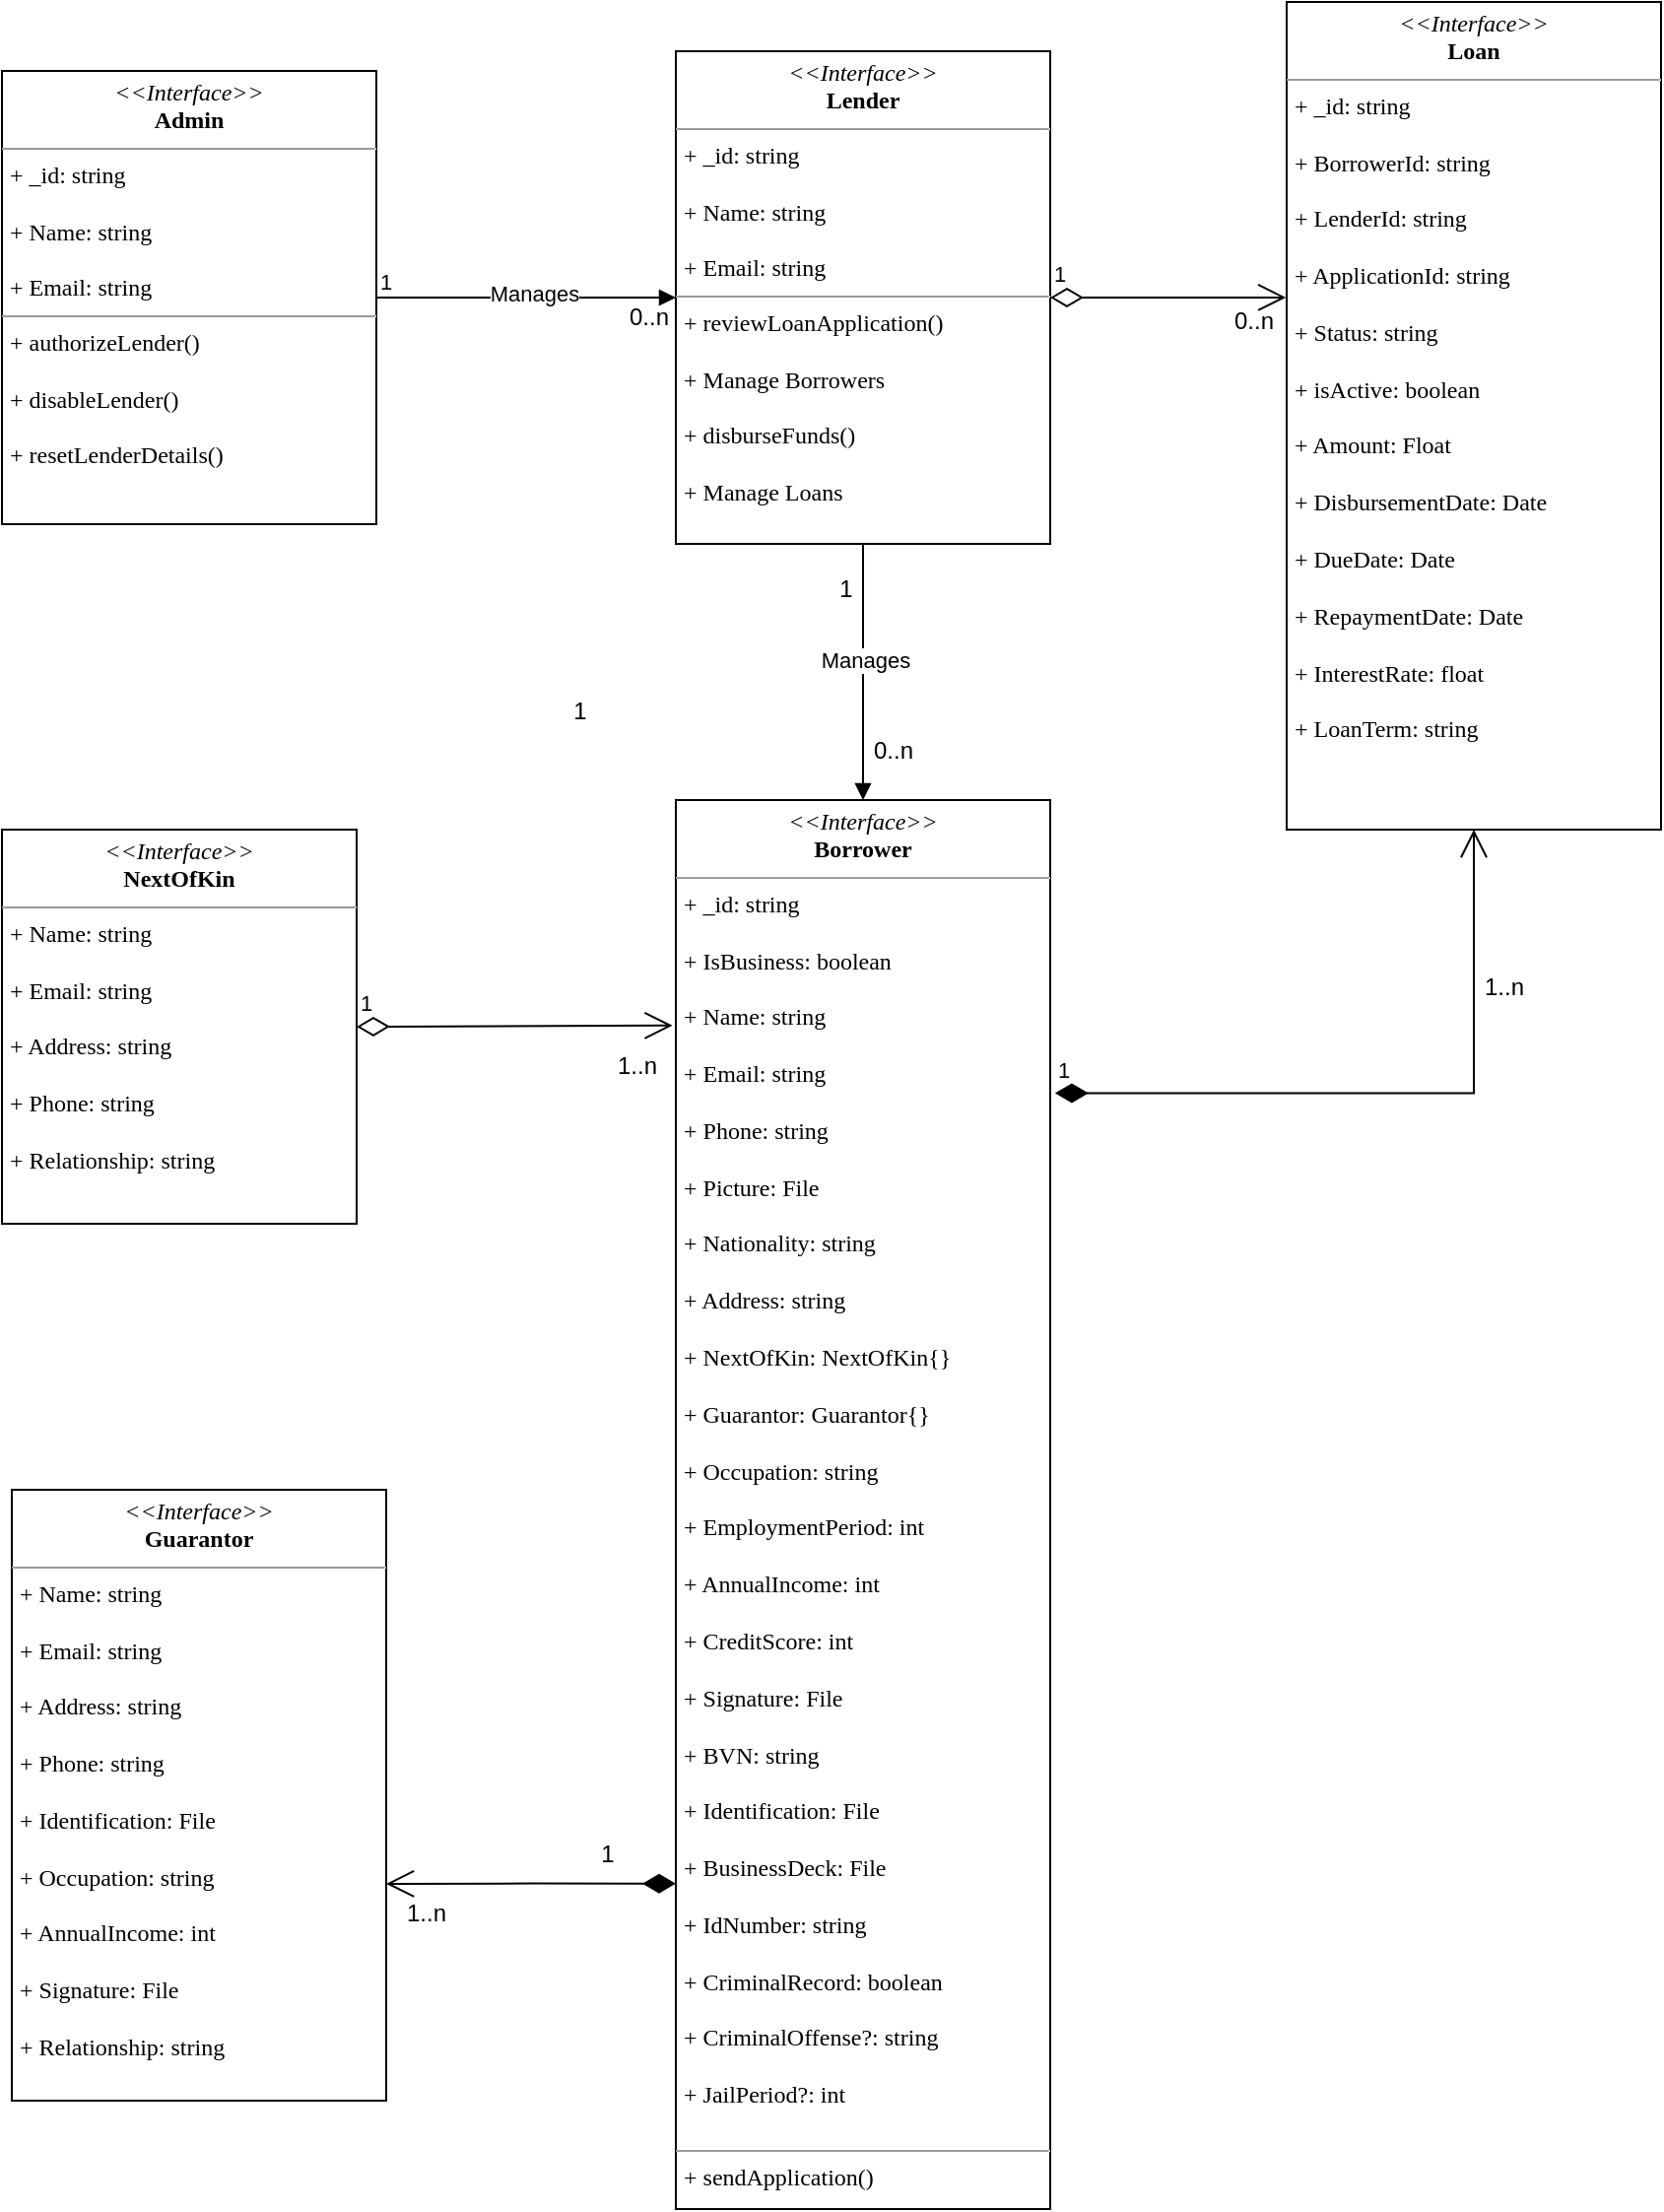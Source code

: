 <mxfile version="22.0.6" type="github">
  <diagram id="C5RBs43oDa-KdzZeNtuy" name="Page-1">
    <mxGraphModel dx="2413" dy="3257" grid="1" gridSize="10" guides="1" tooltips="1" connect="1" arrows="1" fold="1" page="1" pageScale="1" pageWidth="827" pageHeight="1169" math="0" shadow="0">
      <root>
        <mxCell id="WIyWlLk6GJQsqaUBKTNV-0" />
        <mxCell id="WIyWlLk6GJQsqaUBKTNV-1" parent="WIyWlLk6GJQsqaUBKTNV-0" />
        <mxCell id="3tdxItgbCwFwzR9cwCHK-22" value="&lt;p style=&quot;margin:0px;margin-top:4px;text-align:center;&quot;&gt;&lt;font face=&quot;Times New Roman&quot;&gt;&lt;i&gt;&amp;lt;&amp;lt;Interface&amp;gt;&amp;gt;&lt;/i&gt;&lt;br&gt;&lt;b&gt;Lender&lt;/b&gt;&lt;/font&gt;&lt;/p&gt;&lt;hr size=&quot;1&quot;&gt;&lt;p style=&quot;margin:0px;margin-left:4px;&quot;&gt;&lt;font face=&quot;Times New Roman&quot;&gt;+ _id: string&lt;/font&gt;&lt;/p&gt;&lt;p style=&quot;margin:0px;margin-left:4px;&quot;&gt;&lt;font face=&quot;Times New Roman&quot;&gt;&lt;br&gt;+ Name: string&lt;/font&gt;&lt;/p&gt;&lt;p style=&quot;margin:0px;margin-left:4px;&quot;&gt;&lt;font face=&quot;Times New Roman&quot;&gt;&lt;br&gt;&lt;/font&gt;&lt;/p&gt;&lt;p style=&quot;margin:0px;margin-left:4px;&quot;&gt;&lt;font face=&quot;Times New Roman&quot;&gt;+ Email: string&lt;/font&gt;&lt;/p&gt;&lt;hr size=&quot;1&quot;&gt;&lt;p style=&quot;margin:0px;margin-left:4px;&quot;&gt;&lt;font face=&quot;Times New Roman&quot;&gt;+ reviewLoanApplication()&lt;/font&gt;&lt;/p&gt;&lt;p style=&quot;margin:0px;margin-left:4px;&quot;&gt;&lt;font face=&quot;Times New Roman&quot;&gt;&lt;br&gt;&lt;/font&gt;&lt;/p&gt;&lt;p style=&quot;margin:0px;margin-left:4px;&quot;&gt;&lt;font face=&quot;Times New Roman&quot;&gt;+ Manage Borrowers&lt;/font&gt;&lt;/p&gt;&lt;p style=&quot;margin:0px;margin-left:4px;&quot;&gt;&lt;font face=&quot;Times New Roman&quot;&gt;&lt;br&gt;&lt;/font&gt;&lt;/p&gt;&lt;p style=&quot;margin:0px;margin-left:4px;&quot;&gt;&lt;font face=&quot;Times New Roman&quot;&gt;+ disburseFunds()&lt;/font&gt;&lt;/p&gt;&lt;p style=&quot;margin:0px;margin-left:4px;&quot;&gt;&lt;font face=&quot;Times New Roman&quot;&gt;&lt;br&gt;&lt;/font&gt;&lt;/p&gt;&lt;p style=&quot;margin:0px;margin-left:4px;&quot;&gt;&lt;font face=&quot;Times New Roman&quot;&gt;+ Manage Loans&lt;/font&gt;&lt;/p&gt;&lt;p style=&quot;margin:0px;margin-left:4px;&quot;&gt;&lt;br&gt;&lt;/p&gt;" style="verticalAlign=top;align=left;overflow=fill;fontSize=12;fontFamily=Helvetica;html=1;whiteSpace=wrap;" vertex="1" parent="WIyWlLk6GJQsqaUBKTNV-1">
          <mxGeometry x="400" y="-10" width="190" height="250" as="geometry" />
        </mxCell>
        <mxCell id="3tdxItgbCwFwzR9cwCHK-23" value="&lt;p style=&quot;margin:0px;margin-top:4px;text-align:center;&quot;&gt;&lt;font face=&quot;Times New Roman&quot;&gt;&lt;i&gt;&amp;lt;&amp;lt;Interface&amp;gt;&amp;gt;&lt;/i&gt;&lt;br&gt;&lt;b&gt;Borrower&lt;/b&gt;&lt;/font&gt;&lt;/p&gt;&lt;hr size=&quot;1&quot;&gt;&lt;p style=&quot;margin:0px;margin-left:4px;&quot;&gt;&lt;font face=&quot;Times New Roman&quot;&gt;+ _id: string&lt;/font&gt;&lt;/p&gt;&lt;p style=&quot;margin:0px;margin-left:4px;&quot;&gt;&lt;font face=&quot;Times New Roman&quot;&gt;&lt;br&gt;&lt;/font&gt;&lt;/p&gt;&lt;p style=&quot;margin:0px;margin-left:4px;&quot;&gt;&lt;font face=&quot;Times New Roman&quot;&gt;+ IsBusiness: boolean&lt;/font&gt;&lt;/p&gt;&lt;p style=&quot;margin:0px;margin-left:4px;&quot;&gt;&lt;font face=&quot;Times New Roman&quot;&gt;&lt;br&gt;+ Name: string&lt;/font&gt;&lt;/p&gt;&lt;p style=&quot;margin:0px;margin-left:4px;&quot;&gt;&lt;font face=&quot;Times New Roman&quot;&gt;&lt;br&gt;&lt;/font&gt;&lt;/p&gt;&lt;p style=&quot;margin:0px;margin-left:4px;&quot;&gt;&lt;font face=&quot;Times New Roman&quot;&gt;+ Email: string&lt;/font&gt;&lt;/p&gt;&lt;p style=&quot;margin:0px;margin-left:4px;&quot;&gt;&lt;font face=&quot;Times New Roman&quot;&gt;&lt;br&gt;&lt;/font&gt;&lt;/p&gt;&lt;p style=&quot;margin:0px;margin-left:4px;&quot;&gt;&lt;font face=&quot;Times New Roman&quot;&gt;+ Phone: string&lt;/font&gt;&lt;/p&gt;&lt;p style=&quot;margin:0px;margin-left:4px;&quot;&gt;&lt;font face=&quot;Times New Roman&quot;&gt;&lt;br&gt;&lt;/font&gt;&lt;/p&gt;&lt;p style=&quot;margin:0px;margin-left:4px;&quot;&gt;&lt;font face=&quot;Times New Roman&quot;&gt;+ Picture: File&lt;/font&gt;&lt;/p&gt;&lt;p style=&quot;margin:0px;margin-left:4px;&quot;&gt;&lt;font face=&quot;Times New Roman&quot;&gt;&lt;br&gt;&lt;/font&gt;&lt;/p&gt;&lt;p style=&quot;margin:0px;margin-left:4px;&quot;&gt;&lt;font face=&quot;Times New Roman&quot;&gt;+ Nationality: string&lt;/font&gt;&lt;/p&gt;&lt;p style=&quot;margin:0px;margin-left:4px;&quot;&gt;&lt;font face=&quot;Times New Roman&quot;&gt;&lt;br&gt;&lt;/font&gt;&lt;/p&gt;&lt;p style=&quot;margin:0px;margin-left:4px;&quot;&gt;&lt;font face=&quot;Times New Roman&quot;&gt;+ Address: string&lt;/font&gt;&lt;/p&gt;&lt;p style=&quot;margin:0px;margin-left:4px;&quot;&gt;&lt;font face=&quot;Times New Roman&quot;&gt;&lt;br&gt;&lt;/font&gt;&lt;/p&gt;&lt;p style=&quot;margin:0px;margin-left:4px;&quot;&gt;&lt;font face=&quot;Times New Roman&quot;&gt;+ NextOfKin: NextOfKin{}&lt;/font&gt;&lt;/p&gt;&lt;p style=&quot;margin:0px;margin-left:4px;&quot;&gt;&lt;font face=&quot;Times New Roman&quot;&gt;&lt;br&gt;&lt;/font&gt;&lt;/p&gt;&lt;p style=&quot;margin:0px;margin-left:4px;&quot;&gt;&lt;font face=&quot;Times New Roman&quot;&gt;+ Guarantor: Guarantor{}&lt;/font&gt;&lt;/p&gt;&lt;p style=&quot;margin:0px;margin-left:4px;&quot;&gt;&lt;font face=&quot;Times New Roman&quot;&gt;&lt;br&gt;&lt;/font&gt;&lt;/p&gt;&lt;p style=&quot;margin:0px;margin-left:4px;&quot;&gt;&lt;font face=&quot;Times New Roman&quot;&gt;+ Occupation: string&lt;/font&gt;&lt;/p&gt;&lt;p style=&quot;margin:0px;margin-left:4px;&quot;&gt;&lt;font face=&quot;Times New Roman&quot;&gt;&lt;br&gt;&lt;/font&gt;&lt;/p&gt;&lt;p style=&quot;margin:0px;margin-left:4px;&quot;&gt;&lt;font face=&quot;Times New Roman&quot;&gt;+ EmploymentPeriod: int&lt;/font&gt;&lt;/p&gt;&lt;p style=&quot;margin:0px;margin-left:4px;&quot;&gt;&lt;font face=&quot;Times New Roman&quot;&gt;&lt;br&gt;&lt;/font&gt;&lt;/p&gt;&lt;p style=&quot;margin:0px;margin-left:4px;&quot;&gt;&lt;font face=&quot;Times New Roman&quot;&gt;+ AnnualIncome: int&lt;/font&gt;&lt;/p&gt;&lt;p style=&quot;margin:0px;margin-left:4px;&quot;&gt;&lt;font face=&quot;Times New Roman&quot;&gt;&lt;br&gt;&lt;/font&gt;&lt;/p&gt;&lt;p style=&quot;margin:0px;margin-left:4px;&quot;&gt;&lt;font face=&quot;Times New Roman&quot;&gt;+ CreditScore: int&lt;/font&gt;&lt;/p&gt;&lt;p style=&quot;margin:0px;margin-left:4px;&quot;&gt;&lt;font face=&quot;Times New Roman&quot;&gt;&lt;br&gt;&lt;/font&gt;&lt;/p&gt;&lt;p style=&quot;margin:0px;margin-left:4px;&quot;&gt;&lt;font face=&quot;Times New Roman&quot;&gt;+ Signature: File&lt;/font&gt;&lt;/p&gt;&lt;p style=&quot;margin:0px;margin-left:4px;&quot;&gt;&lt;font face=&quot;Times New Roman&quot;&gt;&lt;br&gt;&lt;/font&gt;&lt;/p&gt;&lt;p style=&quot;margin:0px;margin-left:4px;&quot;&gt;&lt;font face=&quot;Times New Roman&quot;&gt;+ BVN: string&lt;/font&gt;&lt;/p&gt;&lt;p style=&quot;margin:0px;margin-left:4px;&quot;&gt;&lt;font face=&quot;Times New Roman&quot;&gt;&lt;br&gt;&lt;/font&gt;&lt;/p&gt;&lt;p style=&quot;margin:0px;margin-left:4px;&quot;&gt;&lt;font face=&quot;Times New Roman&quot;&gt;+ Identification: File&lt;/font&gt;&lt;/p&gt;&lt;p style=&quot;margin:0px;margin-left:4px;&quot;&gt;&lt;font face=&quot;Times New Roman&quot;&gt;&lt;br&gt;&lt;/font&gt;&lt;/p&gt;&lt;p style=&quot;margin:0px;margin-left:4px;&quot;&gt;&lt;font face=&quot;Times New Roman&quot;&gt;+ BusinessDeck: File&lt;/font&gt;&lt;/p&gt;&lt;p style=&quot;margin:0px;margin-left:4px;&quot;&gt;&lt;font face=&quot;Times New Roman&quot;&gt;&lt;br&gt;&lt;/font&gt;&lt;/p&gt;&lt;p style=&quot;margin:0px;margin-left:4px;&quot;&gt;&lt;font face=&quot;Times New Roman&quot;&gt;+ IdNumber: string&lt;/font&gt;&lt;/p&gt;&lt;p style=&quot;margin:0px;margin-left:4px;&quot;&gt;&lt;font face=&quot;Times New Roman&quot;&gt;&lt;br&gt;&lt;/font&gt;&lt;/p&gt;&lt;p style=&quot;margin:0px;margin-left:4px;&quot;&gt;&lt;font face=&quot;Times New Roman&quot;&gt;+ CriminalRecord: boolean&lt;/font&gt;&lt;/p&gt;&lt;p style=&quot;margin:0px;margin-left:4px;&quot;&gt;&lt;font face=&quot;Times New Roman&quot;&gt;&lt;br&gt;&lt;/font&gt;&lt;/p&gt;&lt;p style=&quot;margin:0px;margin-left:4px;&quot;&gt;&lt;font face=&quot;Times New Roman&quot;&gt;+ CriminalOffense?: string&lt;/font&gt;&lt;/p&gt;&lt;p style=&quot;margin:0px;margin-left:4px;&quot;&gt;&lt;font face=&quot;Times New Roman&quot;&gt;&lt;br&gt;&lt;/font&gt;&lt;/p&gt;&lt;p style=&quot;margin:0px;margin-left:4px;&quot;&gt;&lt;font face=&quot;Times New Roman&quot;&gt;+ JailPeriod?: int&lt;/font&gt;&lt;/p&gt;&lt;p style=&quot;margin:0px;margin-left:4px;&quot;&gt;&lt;br&gt;&lt;/p&gt;&lt;hr size=&quot;1&quot;&gt;&lt;p style=&quot;margin:0px;margin-left:4px;&quot;&gt;&lt;font face=&quot;Times New Roman&quot;&gt;+ sendApplication()&lt;/font&gt;&lt;/p&gt;&lt;p style=&quot;margin:0px;margin-left:4px;&quot;&gt;&lt;br&gt;&lt;/p&gt;" style="verticalAlign=top;align=left;overflow=fill;fontSize=12;fontFamily=Helvetica;html=1;whiteSpace=wrap;" vertex="1" parent="WIyWlLk6GJQsqaUBKTNV-1">
          <mxGeometry x="400" y="370" width="190" height="715" as="geometry" />
        </mxCell>
        <mxCell id="3tdxItgbCwFwzR9cwCHK-24" value="&lt;p style=&quot;margin:0px;margin-top:4px;text-align:center;&quot;&gt;&lt;font face=&quot;Times New Roman&quot;&gt;&lt;i&gt;&amp;lt;&amp;lt;Interface&amp;gt;&amp;gt;&lt;/i&gt;&lt;br&gt;&lt;b&gt;Admin&lt;/b&gt;&lt;/font&gt;&lt;/p&gt;&lt;hr size=&quot;1&quot;&gt;&lt;p style=&quot;margin:0px;margin-left:4px;&quot;&gt;&lt;font face=&quot;Times New Roman&quot;&gt;+ _id: string&lt;/font&gt;&lt;/p&gt;&lt;p style=&quot;margin:0px;margin-left:4px;&quot;&gt;&lt;font face=&quot;Times New Roman&quot;&gt;&lt;br&gt;+ Name: string&lt;/font&gt;&lt;/p&gt;&lt;p style=&quot;margin:0px;margin-left:4px;&quot;&gt;&lt;font face=&quot;Times New Roman&quot;&gt;&lt;br&gt;&lt;/font&gt;&lt;/p&gt;&lt;p style=&quot;margin:0px;margin-left:4px;&quot;&gt;&lt;font face=&quot;Times New Roman&quot;&gt;+ Email: string&lt;/font&gt;&lt;/p&gt;&lt;hr size=&quot;1&quot;&gt;&lt;p style=&quot;margin:0px;margin-left:4px;&quot;&gt;&lt;font face=&quot;Times New Roman&quot;&gt;+ authorizeLender()&lt;/font&gt;&lt;/p&gt;&lt;p style=&quot;margin:0px;margin-left:4px;&quot;&gt;&lt;font face=&quot;Times New Roman&quot;&gt;&lt;br&gt;&lt;/font&gt;&lt;/p&gt;&lt;p style=&quot;margin:0px;margin-left:4px;&quot;&gt;&lt;font face=&quot;Times New Roman&quot;&gt;+ disableLender()&lt;/font&gt;&lt;/p&gt;&lt;p style=&quot;margin:0px;margin-left:4px;&quot;&gt;&lt;font face=&quot;Times New Roman&quot;&gt;&lt;br&gt;&lt;/font&gt;&lt;/p&gt;&lt;p style=&quot;margin:0px;margin-left:4px;&quot;&gt;&lt;font face=&quot;Times New Roman&quot;&gt;+ resetLenderDetails()&lt;/font&gt;&lt;/p&gt;&lt;p style=&quot;margin:0px;margin-left:4px;&quot;&gt;&lt;br&gt;&lt;/p&gt;" style="verticalAlign=top;align=left;overflow=fill;fontSize=12;fontFamily=Helvetica;html=1;whiteSpace=wrap;" vertex="1" parent="WIyWlLk6GJQsqaUBKTNV-1">
          <mxGeometry x="58" width="190" height="230" as="geometry" />
        </mxCell>
        <mxCell id="3tdxItgbCwFwzR9cwCHK-25" value="&lt;p style=&quot;margin:0px;margin-top:4px;text-align:center;&quot;&gt;&lt;font face=&quot;Times New Roman&quot;&gt;&lt;i&gt;&amp;lt;&amp;lt;Interface&amp;gt;&amp;gt;&lt;/i&gt;&lt;br&gt;&lt;b&gt;Loan&lt;/b&gt;&lt;/font&gt;&lt;/p&gt;&lt;hr size=&quot;1&quot;&gt;&lt;p style=&quot;margin:0px;margin-left:4px;&quot;&gt;&lt;font face=&quot;Times New Roman&quot;&gt;+ _id: string&lt;/font&gt;&lt;/p&gt;&lt;p style=&quot;margin:0px;margin-left:4px;&quot;&gt;&lt;font face=&quot;Times New Roman&quot;&gt;&lt;br&gt;+ BorrowerId: string&lt;/font&gt;&lt;/p&gt;&lt;p style=&quot;margin:0px;margin-left:4px;&quot;&gt;&lt;font face=&quot;Times New Roman&quot;&gt;&lt;br&gt;&lt;/font&gt;&lt;/p&gt;&lt;p style=&quot;margin:0px;margin-left:4px;&quot;&gt;&lt;font face=&quot;Times New Roman&quot;&gt;+ LenderId: string&lt;/font&gt;&lt;/p&gt;&lt;p style=&quot;margin:0px;margin-left:4px;&quot;&gt;&lt;font face=&quot;Times New Roman&quot;&gt;&lt;br&gt;&lt;/font&gt;&lt;/p&gt;&lt;p style=&quot;margin:0px;margin-left:4px;&quot;&gt;&lt;font face=&quot;Times New Roman&quot;&gt;+ ApplicationId: string&lt;/font&gt;&lt;/p&gt;&lt;p style=&quot;margin:0px;margin-left:4px;&quot;&gt;&lt;font face=&quot;Times New Roman&quot;&gt;&lt;br&gt;&lt;/font&gt;&lt;/p&gt;&lt;p style=&quot;margin:0px;margin-left:4px;&quot;&gt;&lt;font face=&quot;Times New Roman&quot;&gt;+ Status: string&lt;/font&gt;&lt;/p&gt;&lt;p style=&quot;margin:0px;margin-left:4px;&quot;&gt;&lt;font face=&quot;Times New Roman&quot;&gt;&lt;br&gt;&lt;/font&gt;&lt;/p&gt;&lt;p style=&quot;margin:0px;margin-left:4px;&quot;&gt;&lt;font face=&quot;Times New Roman&quot;&gt;+ isActive: boolean&lt;/font&gt;&lt;/p&gt;&lt;p style=&quot;margin:0px;margin-left:4px;&quot;&gt;&lt;font face=&quot;Times New Roman&quot;&gt;&lt;br&gt;&lt;/font&gt;&lt;/p&gt;&lt;p style=&quot;margin:0px;margin-left:4px;&quot;&gt;&lt;font face=&quot;Times New Roman&quot;&gt;+ Amount: Float&lt;/font&gt;&lt;/p&gt;&lt;p style=&quot;margin:0px;margin-left:4px;&quot;&gt;&lt;font face=&quot;Times New Roman&quot;&gt;&lt;br&gt;&lt;/font&gt;&lt;/p&gt;&lt;p style=&quot;margin:0px;margin-left:4px;&quot;&gt;&lt;font face=&quot;Times New Roman&quot;&gt;+ DisbursementDate: Date&lt;/font&gt;&lt;/p&gt;&lt;p style=&quot;margin:0px;margin-left:4px;&quot;&gt;&lt;font face=&quot;Times New Roman&quot;&gt;&lt;br&gt;&lt;/font&gt;&lt;/p&gt;&lt;p style=&quot;margin:0px;margin-left:4px;&quot;&gt;&lt;font face=&quot;Times New Roman&quot;&gt;+ DueDate: Date&lt;/font&gt;&lt;/p&gt;&lt;p style=&quot;margin:0px;margin-left:4px;&quot;&gt;&lt;font face=&quot;Times New Roman&quot;&gt;&lt;br&gt;&lt;/font&gt;&lt;/p&gt;&lt;p style=&quot;margin:0px;margin-left:4px;&quot;&gt;&lt;font face=&quot;Times New Roman&quot;&gt;+ RepaymentDate: Date&lt;/font&gt;&lt;/p&gt;&lt;p style=&quot;margin:0px;margin-left:4px;&quot;&gt;&lt;font face=&quot;Times New Roman&quot;&gt;&lt;br&gt;&lt;/font&gt;&lt;/p&gt;&lt;p style=&quot;margin:0px;margin-left:4px;&quot;&gt;&lt;font face=&quot;Times New Roman&quot;&gt;+ InterestRate: float&lt;/font&gt;&lt;/p&gt;&lt;p style=&quot;margin:0px;margin-left:4px;&quot;&gt;&lt;font face=&quot;Times New Roman&quot;&gt;&lt;br&gt;&lt;/font&gt;&lt;/p&gt;&lt;p style=&quot;margin:0px;margin-left:4px;&quot;&gt;&lt;font face=&quot;Times New Roman&quot;&gt;+ LoanTerm: string&lt;/font&gt;&lt;/p&gt;&lt;p style=&quot;margin:0px;margin-left:4px;&quot;&gt;&lt;font face=&quot;Times New Roman&quot;&gt;&lt;br&gt;&lt;/font&gt;&lt;/p&gt;&lt;p style=&quot;margin:0px;margin-left:4px;&quot;&gt;&lt;br&gt;&lt;/p&gt;" style="verticalAlign=top;align=left;overflow=fill;fontSize=12;fontFamily=Helvetica;html=1;whiteSpace=wrap;" vertex="1" parent="WIyWlLk6GJQsqaUBKTNV-1">
          <mxGeometry x="710" y="-35" width="190" height="420" as="geometry" />
        </mxCell>
        <mxCell id="3tdxItgbCwFwzR9cwCHK-26" value="&lt;p style=&quot;margin:0px;margin-top:4px;text-align:center;&quot;&gt;&lt;font face=&quot;Times New Roman&quot;&gt;&lt;i&gt;&amp;lt;&amp;lt;Interface&amp;gt;&amp;gt;&lt;/i&gt;&lt;br&gt;&lt;b&gt;NextOfKin&lt;/b&gt;&lt;/font&gt;&lt;/p&gt;&lt;hr size=&quot;1&quot;&gt;&lt;p style=&quot;margin:0px;margin-left:4px;&quot;&gt;&lt;span style=&quot;font-family: &amp;quot;Times New Roman&amp;quot;; background-color: initial;&quot;&gt;+ Name: string&lt;/span&gt;&lt;br&gt;&lt;/p&gt;&lt;p style=&quot;margin:0px;margin-left:4px;&quot;&gt;&lt;font face=&quot;Times New Roman&quot;&gt;&lt;br&gt;&lt;/font&gt;&lt;/p&gt;&lt;p style=&quot;margin:0px;margin-left:4px;&quot;&gt;&lt;font face=&quot;Times New Roman&quot;&gt;+ Email: string&lt;/font&gt;&lt;/p&gt;&lt;p style=&quot;margin:0px;margin-left:4px;&quot;&gt;&lt;font face=&quot;Times New Roman&quot;&gt;&lt;br&gt;&lt;/font&gt;&lt;/p&gt;&lt;p style=&quot;margin:0px;margin-left:4px;&quot;&gt;&lt;font face=&quot;Times New Roman&quot;&gt;+ Address: string&lt;/font&gt;&lt;/p&gt;&lt;p style=&quot;margin:0px;margin-left:4px;&quot;&gt;&lt;font face=&quot;Times New Roman&quot;&gt;&lt;br&gt;&lt;/font&gt;&lt;/p&gt;&lt;p style=&quot;margin:0px;margin-left:4px;&quot;&gt;&lt;font face=&quot;Times New Roman&quot;&gt;+ Phone: string&lt;/font&gt;&lt;/p&gt;&lt;p style=&quot;margin:0px;margin-left:4px;&quot;&gt;&lt;font face=&quot;Times New Roman&quot;&gt;&lt;br&gt;&lt;/font&gt;&lt;/p&gt;&lt;p style=&quot;margin:0px;margin-left:4px;&quot;&gt;&lt;font face=&quot;Times New Roman&quot;&gt;+ Relationship: string&lt;/font&gt;&lt;/p&gt;" style="verticalAlign=top;align=left;overflow=fill;fontSize=12;fontFamily=Helvetica;html=1;whiteSpace=wrap;" vertex="1" parent="WIyWlLk6GJQsqaUBKTNV-1">
          <mxGeometry x="58" y="385" width="180" height="200" as="geometry" />
        </mxCell>
        <mxCell id="3tdxItgbCwFwzR9cwCHK-27" value="&lt;p style=&quot;margin:0px;margin-top:4px;text-align:center;&quot;&gt;&lt;font face=&quot;Times New Roman&quot;&gt;&lt;i&gt;&amp;lt;&amp;lt;Interface&amp;gt;&amp;gt;&lt;/i&gt;&lt;br&gt;&lt;b&gt;Guarantor&lt;/b&gt;&lt;/font&gt;&lt;/p&gt;&lt;hr size=&quot;1&quot;&gt;&lt;p style=&quot;margin:0px;margin-left:4px;&quot;&gt;&lt;span style=&quot;font-family: &amp;quot;Times New Roman&amp;quot;; background-color: initial;&quot;&gt;+ Name: string&lt;/span&gt;&lt;/p&gt;&lt;p style=&quot;margin:0px;margin-left:4px;&quot;&gt;&lt;font face=&quot;Times New Roman&quot;&gt;&lt;br&gt;&lt;/font&gt;&lt;/p&gt;&lt;p style=&quot;margin:0px;margin-left:4px;&quot;&gt;&lt;font face=&quot;Times New Roman&quot;&gt;+ Email: string&lt;/font&gt;&lt;/p&gt;&lt;p style=&quot;margin:0px;margin-left:4px;&quot;&gt;&lt;font face=&quot;Times New Roman&quot;&gt;&lt;br&gt;&lt;/font&gt;&lt;/p&gt;&lt;p style=&quot;border-color: var(--border-color); margin: 0px 0px 0px 4px;&quot;&gt;&lt;font style=&quot;border-color: var(--border-color);&quot; face=&quot;Times New Roman&quot;&gt;+ Address: string&lt;/font&gt;&lt;/p&gt;&lt;p style=&quot;border-color: var(--border-color); margin: 0px 0px 0px 4px;&quot;&gt;&lt;font style=&quot;border-color: var(--border-color);&quot; face=&quot;Times New Roman&quot;&gt;&lt;br style=&quot;border-color: var(--border-color);&quot;&gt;&lt;/font&gt;&lt;/p&gt;&lt;p style=&quot;border-color: var(--border-color); margin: 0px 0px 0px 4px;&quot;&gt;&lt;font style=&quot;border-color: var(--border-color);&quot; face=&quot;Times New Roman&quot;&gt;+ Phone: string&lt;/font&gt;&lt;/p&gt;&lt;p style=&quot;border-color: var(--border-color); margin: 0px 0px 0px 4px;&quot;&gt;&lt;font style=&quot;border-color: var(--border-color);&quot; face=&quot;Times New Roman&quot;&gt;&lt;br&gt;&lt;/font&gt;&lt;/p&gt;&lt;p style=&quot;border-color: var(--border-color); margin: 0px 0px 0px 4px;&quot;&gt;&lt;font style=&quot;border-color: var(--border-color);&quot; face=&quot;Times New Roman&quot;&gt;+ Identification: File&lt;/font&gt;&lt;/p&gt;&lt;p style=&quot;border-color: var(--border-color); margin: 0px 0px 0px 4px;&quot;&gt;&lt;font style=&quot;border-color: var(--border-color);&quot; face=&quot;Times New Roman&quot;&gt;&lt;br&gt;&lt;/font&gt;&lt;/p&gt;&lt;p style=&quot;border-color: var(--border-color); margin: 0px 0px 0px 4px;&quot;&gt;&lt;font style=&quot;border-color: var(--border-color);&quot; face=&quot;Times New Roman&quot;&gt;+ Occupation: string&lt;/font&gt;&lt;/p&gt;&lt;p style=&quot;border-color: var(--border-color); margin: 0px 0px 0px 4px;&quot;&gt;&lt;font style=&quot;border-color: var(--border-color);&quot; face=&quot;Times New Roman&quot;&gt;&lt;br&gt;&lt;/font&gt;&lt;/p&gt;&lt;p style=&quot;border-color: var(--border-color); margin: 0px 0px 0px 4px;&quot;&gt;&lt;font style=&quot;border-color: var(--border-color);&quot; face=&quot;Times New Roman&quot;&gt;+ AnnualIncome: int&lt;/font&gt;&lt;/p&gt;&lt;p style=&quot;border-color: var(--border-color); margin: 0px 0px 0px 4px;&quot;&gt;&lt;font style=&quot;border-color: var(--border-color);&quot; face=&quot;Times New Roman&quot;&gt;&lt;br&gt;&lt;/font&gt;&lt;/p&gt;&lt;p style=&quot;border-color: var(--border-color); margin: 0px 0px 0px 4px;&quot;&gt;&lt;font style=&quot;border-color: var(--border-color);&quot; face=&quot;Times New Roman&quot;&gt;+ Signature: File&lt;/font&gt;&lt;/p&gt;&lt;p style=&quot;border-color: var(--border-color); margin: 0px 0px 0px 4px;&quot;&gt;&lt;font style=&quot;border-color: var(--border-color);&quot; face=&quot;Times New Roman&quot;&gt;&lt;br&gt;&lt;/font&gt;&lt;/p&gt;&lt;p style=&quot;border-color: var(--border-color); margin: 0px 0px 0px 4px;&quot;&gt;&lt;font face=&quot;Times New Roman&quot;&gt;+ Relationship: string&lt;/font&gt;&lt;/p&gt;&lt;p style=&quot;margin:0px;margin-left:4px;&quot;&gt;&lt;br&gt;&lt;/p&gt;" style="verticalAlign=top;align=left;overflow=fill;fontSize=12;fontFamily=Helvetica;html=1;whiteSpace=wrap;" vertex="1" parent="WIyWlLk6GJQsqaUBKTNV-1">
          <mxGeometry x="63" y="720" width="190" height="310" as="geometry" />
        </mxCell>
        <mxCell id="3tdxItgbCwFwzR9cwCHK-33" value="" style="endArrow=block;endFill=1;html=1;edgeStyle=orthogonalEdgeStyle;align=left;verticalAlign=top;rounded=0;exitX=1;exitY=0.5;exitDx=0;exitDy=0;entryX=0;entryY=0.5;entryDx=0;entryDy=0;" edge="1" parent="WIyWlLk6GJQsqaUBKTNV-1" source="3tdxItgbCwFwzR9cwCHK-24" target="3tdxItgbCwFwzR9cwCHK-22">
          <mxGeometry x="-1" relative="1" as="geometry">
            <mxPoint x="290" y="104.5" as="sourcePoint" />
            <mxPoint x="450" y="104.5" as="targetPoint" />
          </mxGeometry>
        </mxCell>
        <mxCell id="3tdxItgbCwFwzR9cwCHK-34" value="1" style="edgeLabel;resizable=0;html=1;align=left;verticalAlign=bottom;" connectable="0" vertex="1" parent="3tdxItgbCwFwzR9cwCHK-33">
          <mxGeometry x="-1" relative="1" as="geometry" />
        </mxCell>
        <mxCell id="3tdxItgbCwFwzR9cwCHK-35" value="Manages" style="edgeLabel;html=1;align=center;verticalAlign=middle;resizable=0;points=[];" vertex="1" connectable="0" parent="3tdxItgbCwFwzR9cwCHK-33">
          <mxGeometry x="0.046" y="2" relative="1" as="geometry">
            <mxPoint as="offset" />
          </mxGeometry>
        </mxCell>
        <mxCell id="3tdxItgbCwFwzR9cwCHK-36" value="0..n" style="text;html=1;align=center;verticalAlign=middle;resizable=0;points=[];autosize=1;strokeColor=none;fillColor=none;" vertex="1" parent="WIyWlLk6GJQsqaUBKTNV-1">
          <mxGeometry x="366" y="110" width="40" height="30" as="geometry" />
        </mxCell>
        <mxCell id="3tdxItgbCwFwzR9cwCHK-37" value="" style="endArrow=block;endFill=1;html=1;edgeStyle=orthogonalEdgeStyle;align=left;verticalAlign=top;rounded=0;exitX=0.5;exitY=1;exitDx=0;exitDy=0;entryX=0.5;entryY=0;entryDx=0;entryDy=0;" edge="1" parent="WIyWlLk6GJQsqaUBKTNV-1" source="3tdxItgbCwFwzR9cwCHK-22" target="3tdxItgbCwFwzR9cwCHK-23">
          <mxGeometry x="-1" relative="1" as="geometry">
            <mxPoint x="460" y="300" as="sourcePoint" />
            <mxPoint x="620" y="300" as="targetPoint" />
            <mxPoint as="offset" />
          </mxGeometry>
        </mxCell>
        <mxCell id="3tdxItgbCwFwzR9cwCHK-42" value="Manages" style="edgeLabel;html=1;align=center;verticalAlign=middle;resizable=0;points=[];" vertex="1" connectable="0" parent="3tdxItgbCwFwzR9cwCHK-37">
          <mxGeometry x="-0.1" y="1" relative="1" as="geometry">
            <mxPoint as="offset" />
          </mxGeometry>
        </mxCell>
        <mxCell id="3tdxItgbCwFwzR9cwCHK-40" value="1" style="text;html=1;align=center;verticalAlign=middle;resizable=0;points=[];autosize=1;strokeColor=none;fillColor=none;" vertex="1" parent="WIyWlLk6GJQsqaUBKTNV-1">
          <mxGeometry x="471" y="248" width="30" height="30" as="geometry" />
        </mxCell>
        <mxCell id="3tdxItgbCwFwzR9cwCHK-43" value="0..n" style="text;html=1;align=center;verticalAlign=middle;resizable=0;points=[];autosize=1;strokeColor=none;fillColor=none;" vertex="1" parent="WIyWlLk6GJQsqaUBKTNV-1">
          <mxGeometry x="490" y="330" width="40" height="30" as="geometry" />
        </mxCell>
        <mxCell id="3tdxItgbCwFwzR9cwCHK-47" value="1..n" style="text;html=1;align=center;verticalAlign=middle;resizable=0;points=[];autosize=1;strokeColor=none;fillColor=none;" vertex="1" parent="WIyWlLk6GJQsqaUBKTNV-1">
          <mxGeometry x="253" y="920" width="40" height="30" as="geometry" />
        </mxCell>
        <mxCell id="3tdxItgbCwFwzR9cwCHK-50" value="" style="endArrow=open;html=1;endSize=12;startArrow=diamondThin;startSize=14;startFill=1;edgeStyle=orthogonalEdgeStyle;align=left;verticalAlign=bottom;rounded=0;entryX=1;entryY=0.645;entryDx=0;entryDy=0;entryPerimeter=0;exitX=0;exitY=0.769;exitDx=0;exitDy=0;exitPerimeter=0;" edge="1" parent="WIyWlLk6GJQsqaUBKTNV-1" source="3tdxItgbCwFwzR9cwCHK-23" target="3tdxItgbCwFwzR9cwCHK-27">
          <mxGeometry x="-1" y="3" relative="1" as="geometry">
            <mxPoint x="326" y="920" as="sourcePoint" />
            <mxPoint x="160" y="920" as="targetPoint" />
            <Array as="points" />
          </mxGeometry>
        </mxCell>
        <mxCell id="3tdxItgbCwFwzR9cwCHK-53" value="1" style="text;html=1;align=center;verticalAlign=middle;resizable=0;points=[];autosize=1;strokeColor=none;fillColor=none;" vertex="1" parent="WIyWlLk6GJQsqaUBKTNV-1">
          <mxGeometry x="350" y="890" width="30" height="30" as="geometry" />
        </mxCell>
        <mxCell id="3tdxItgbCwFwzR9cwCHK-54" value="1" style="text;html=1;align=center;verticalAlign=middle;resizable=0;points=[];autosize=1;strokeColor=none;fillColor=none;" vertex="1" parent="WIyWlLk6GJQsqaUBKTNV-1">
          <mxGeometry x="336" y="310" width="30" height="30" as="geometry" />
        </mxCell>
        <mxCell id="3tdxItgbCwFwzR9cwCHK-55" value="1..n" style="text;html=1;align=center;verticalAlign=middle;resizable=0;points=[];autosize=1;strokeColor=none;fillColor=none;" vertex="1" parent="WIyWlLk6GJQsqaUBKTNV-1">
          <mxGeometry x="360" y="490" width="40" height="30" as="geometry" />
        </mxCell>
        <mxCell id="3tdxItgbCwFwzR9cwCHK-56" value="1" style="endArrow=open;html=1;endSize=12;startArrow=diamondThin;startSize=14;startFill=0;edgeStyle=orthogonalEdgeStyle;align=left;verticalAlign=bottom;rounded=0;entryX=-0.002;entryY=0.357;entryDx=0;entryDy=0;entryPerimeter=0;" edge="1" parent="WIyWlLk6GJQsqaUBKTNV-1" source="3tdxItgbCwFwzR9cwCHK-22" target="3tdxItgbCwFwzR9cwCHK-25">
          <mxGeometry x="-1" y="3" relative="1" as="geometry">
            <mxPoint x="590" y="115" as="sourcePoint" />
            <mxPoint x="750" y="115" as="targetPoint" />
          </mxGeometry>
        </mxCell>
        <mxCell id="3tdxItgbCwFwzR9cwCHK-57" value="1" style="endArrow=open;html=1;endSize=12;startArrow=diamondThin;startSize=14;startFill=1;edgeStyle=orthogonalEdgeStyle;align=left;verticalAlign=bottom;rounded=0;entryX=0.5;entryY=1;entryDx=0;entryDy=0;exitX=1.013;exitY=0.208;exitDx=0;exitDy=0;exitPerimeter=0;" edge="1" parent="WIyWlLk6GJQsqaUBKTNV-1" source="3tdxItgbCwFwzR9cwCHK-23" target="3tdxItgbCwFwzR9cwCHK-25">
          <mxGeometry x="-1" y="3" relative="1" as="geometry">
            <mxPoint x="630" y="521" as="sourcePoint" />
            <mxPoint x="750" y="520" as="targetPoint" />
          </mxGeometry>
        </mxCell>
        <mxCell id="3tdxItgbCwFwzR9cwCHK-58" value="0..n" style="text;html=1;align=center;verticalAlign=middle;resizable=0;points=[];autosize=1;strokeColor=none;fillColor=none;" vertex="1" parent="WIyWlLk6GJQsqaUBKTNV-1">
          <mxGeometry x="673" y="112" width="40" height="30" as="geometry" />
        </mxCell>
        <mxCell id="3tdxItgbCwFwzR9cwCHK-60" value="1..n" style="text;html=1;align=center;verticalAlign=middle;resizable=0;points=[];autosize=1;strokeColor=none;fillColor=none;" vertex="1" parent="WIyWlLk6GJQsqaUBKTNV-1">
          <mxGeometry x="800" y="450" width="40" height="30" as="geometry" />
        </mxCell>
        <mxCell id="3tdxItgbCwFwzR9cwCHK-65" value="1" style="endArrow=open;html=1;endSize=12;startArrow=diamondThin;startSize=14;startFill=0;edgeStyle=orthogonalEdgeStyle;align=left;verticalAlign=bottom;rounded=0;exitX=1;exitY=0.5;exitDx=0;exitDy=0;entryX=-0.009;entryY=0.16;entryDx=0;entryDy=0;entryPerimeter=0;" edge="1" parent="WIyWlLk6GJQsqaUBKTNV-1" source="3tdxItgbCwFwzR9cwCHK-26" target="3tdxItgbCwFwzR9cwCHK-23">
          <mxGeometry x="-1" y="3" relative="1" as="geometry">
            <mxPoint x="510" y="820" as="sourcePoint" />
            <mxPoint x="670" y="820" as="targetPoint" />
            <Array as="points">
              <mxPoint x="238" y="484" />
            </Array>
          </mxGeometry>
        </mxCell>
      </root>
    </mxGraphModel>
  </diagram>
</mxfile>
